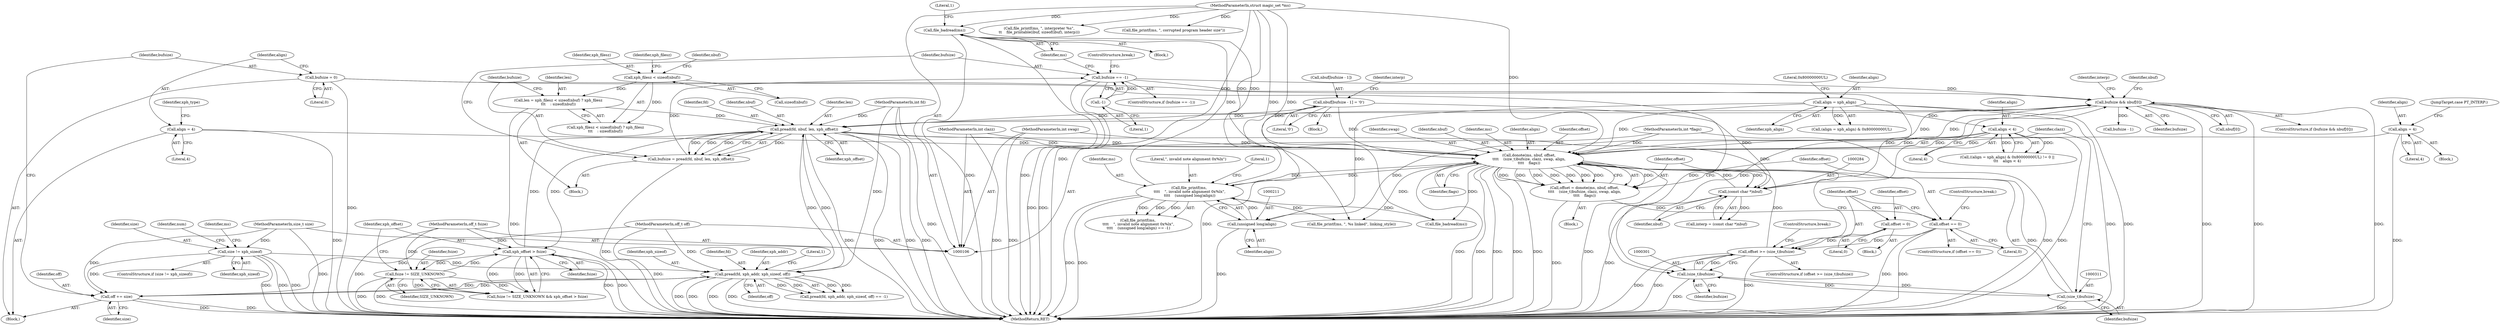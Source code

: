 digraph "0_file_445c8fb0ebff85195be94cd9f7e1df89cade5c7f_0@API" {
"1000245" [label="(Call,file_badread(ms))"];
"1000306" [label="(Call,donote(ms, nbuf, offset,\n\t\t\t\t    (size_t)bufsize, clazz, swap, align,\n\t\t\t\t    flags))"];
"1000207" [label="(Call,file_printf(ms, \n\t\t\t\t    \", invalid note alignment 0x%lx\",\n\t\t\t\t    (unsigned long)align))"];
"1000107" [label="(MethodParameterIn,struct magic_set *ms)"];
"1000210" [label="(Call,(unsigned long)align)"];
"1000196" [label="(Call,align = xph_align)"];
"1000201" [label="(Call,align < 4)"];
"1000283" [label="(Call,(const char *)nbuf)"];
"1000268" [label="(Call,bufsize && nbuf[0])"];
"1000240" [label="(Call,bufsize == -1)"];
"1000232" [label="(Call,bufsize = pread(fd, nbuf, len, xph_offset))"];
"1000234" [label="(Call,pread(fd, nbuf, len, xph_offset))"];
"1000158" [label="(Call,pread(fd, xph_addr, xph_sizeof, off))"];
"1000110" [label="(MethodParameterIn,int fd)"];
"1000135" [label="(Call,size != xph_sizeof)"];
"1000113" [label="(MethodParameterIn,size_t size)"];
"1000171" [label="(Call,off += size)"];
"1000111" [label="(MethodParameterIn,off_t off)"];
"1000274" [label="(Call,nbuf[bufsize - 1] = '\0')"];
"1000222" [label="(Call,len = xph_filesz < sizeof(nbuf) ? xph_filesz\n\t\t\t    : sizeof(nbuf))"];
"1000225" [label="(Call,xph_filesz < sizeof(nbuf))"];
"1000257" [label="(Call,xph_offset > fsize)"];
"1000254" [label="(Call,fsize != SIZE_UNKNOWN)"];
"1000114" [label="(MethodParameterIn,off_t fsize)"];
"1000242" [label="(Call,-1)"];
"1000174" [label="(Call,bufsize = 0)"];
"1000298" [label="(Call,offset >= (size_t)bufsize)"];
"1000292" [label="(Call,offset = 0)"];
"1000318" [label="(Call,offset == 0)"];
"1000304" [label="(Call,offset = donote(ms, nbuf, offset,\n\t\t\t\t    (size_t)bufsize, clazz, swap, align,\n\t\t\t\t    flags))"];
"1000300" [label="(Call,(size_t)bufsize)"];
"1000310" [label="(Call,(size_t)bufsize)"];
"1000108" [label="(MethodParameterIn,int clazz)"];
"1000109" [label="(MethodParameterIn,int swap)"];
"1000177" [label="(Call,align = 4)"];
"1000218" [label="(Call,align = 4)"];
"1000115" [label="(MethodParameterIn,int *flags)"];
"1000281" [label="(Call,interp = (const char *)nbuf)"];
"1000321" [label="(ControlStructure,break;)"];
"1000222" [label="(Call,len = xph_filesz < sizeof(nbuf) ? xph_filesz\n\t\t\t    : sizeof(nbuf))"];
"1000273" [label="(Block,)"];
"1000312" [label="(Identifier,bufsize)"];
"1000240" [label="(Call,bufsize == -1)"];
"1000303" [label="(ControlStructure,break;)"];
"1000219" [label="(Identifier,align)"];
"1000199" [label="(Literal,0x80000000UL)"];
"1000310" [label="(Call,(size_t)bufsize)"];
"1000285" [label="(Identifier,nbuf)"];
"1000109" [label="(MethodParameterIn,int swap)"];
"1000235" [label="(Identifier,fd)"];
"1000327" [label="(Call,file_printf(ms, \", %s linked\", linking_style))"];
"1000257" [label="(Call,xph_offset > fsize)"];
"1000302" [label="(Identifier,bufsize)"];
"1000231" [label="(Identifier,nbuf)"];
"1000110" [label="(MethodParameterIn,int fd)"];
"1000208" [label="(Identifier,ms)"];
"1000300" [label="(Call,(size_t)bufsize)"];
"1000270" [label="(Call,nbuf[0])"];
"1000309" [label="(Identifier,offset)"];
"1000166" [label="(Call,file_badread(ms))"];
"1000202" [label="(Identifier,align)"];
"1000134" [label="(ControlStructure,if (size != xph_sizeof))"];
"1000227" [label="(Call,sizeof(nbuf))"];
"1000172" [label="(Identifier,off)"];
"1000256" [label="(Identifier,SIZE_UNKNOWN)"];
"1000250" [label="(ControlStructure,break;)"];
"1000232" [label="(Call,bufsize = pread(fd, nbuf, len, xph_offset))"];
"1000280" [label="(Literal,'\0')"];
"1000304" [label="(Call,offset = donote(ms, nbuf, offset,\n\t\t\t\t    (size_t)bufsize, clazz, swap, align,\n\t\t\t\t    flags))"];
"1000314" [label="(Identifier,swap)"];
"1000293" [label="(Identifier,offset)"];
"1000258" [label="(Identifier,xph_offset)"];
"1000292" [label="(Call,offset = 0)"];
"1000282" [label="(Identifier,interp)"];
"1000269" [label="(Identifier,bufsize)"];
"1000239" [label="(ControlStructure,if (bufsize == -1))"];
"1000241" [label="(Identifier,bufsize)"];
"1000255" [label="(Identifier,fsize)"];
"1000320" [label="(Literal,0)"];
"1000318" [label="(Call,offset == 0)"];
"1000246" [label="(Identifier,ms)"];
"1000113" [label="(MethodParameterIn,size_t size)"];
"1000316" [label="(Identifier,flags)"];
"1000181" [label="(Identifier,xph_type)"];
"1000223" [label="(Identifier,len)"];
"1000249" [label="(Literal,1)"];
"1000137" [label="(Identifier,xph_sizeof)"];
"1000274" [label="(Call,nbuf[bufsize - 1] = '\0')"];
"1000162" [label="(Identifier,off)"];
"1000276" [label="(Identifier,nbuf)"];
"1000111" [label="(MethodParameterIn,off_t off)"];
"1000135" [label="(Call,size != xph_sizeof)"];
"1000108" [label="(MethodParameterIn,int clazz)"];
"1000204" [label="(Block,)"];
"1000294" [label="(Literal,0)"];
"1000308" [label="(Identifier,nbuf)"];
"1000164" [label="(Literal,1)"];
"1000267" [label="(ControlStructure,if (bufsize && nbuf[0]))"];
"1000171" [label="(Call,off += size)"];
"1000342" [label="(Call,file_printf(ms, \", interpreter %s\",\n\t\t    file_printable(ibuf, sizeof(ibuf), interp)))"];
"1000243" [label="(Literal,1)"];
"1000288" [label="(Identifier,interp)"];
"1000317" [label="(ControlStructure,if (offset == 0))"];
"1000177" [label="(Call,align = 4)"];
"1000242" [label="(Call,-1)"];
"1000244" [label="(Block,)"];
"1000233" [label="(Identifier,bufsize)"];
"1000306" [label="(Call,donote(ms, nbuf, offset,\n\t\t\t\t    (size_t)bufsize, clazz, swap, align,\n\t\t\t\t    flags))"];
"1000238" [label="(Identifier,xph_offset)"];
"1000254" [label="(Call,fsize != SIZE_UNKNOWN)"];
"1000174" [label="(Call,bufsize = 0)"];
"1000158" [label="(Call,pread(fd, xph_addr, xph_sizeof, off))"];
"1000193" [label="(Call,((align = xph_align) & 0x80000000UL) != 0 ||\n\t\t\t    align < 4)"];
"1000114" [label="(MethodParameterIn,off_t fsize)"];
"1000178" [label="(Identifier,align)"];
"1000142" [label="(Identifier,ms)"];
"1000298" [label="(Call,offset >= (size_t)bufsize)"];
"1000226" [label="(Identifier,xph_filesz)"];
"1000206" [label="(Call,file_printf(ms, \n\t\t\t\t    \", invalid note alignment 0x%lx\",\n\t\t\t\t    (unsigned long)align) == -1)"];
"1000115" [label="(MethodParameterIn,int *flags)"];
"1000176" [label="(Literal,0)"];
"1000299" [label="(Identifier,offset)"];
"1000283" [label="(Call,(const char *)nbuf)"];
"1000210" [label="(Call,(unsigned long)align)"];
"1000203" [label="(Literal,4)"];
"1000236" [label="(Identifier,nbuf)"];
"1000161" [label="(Identifier,xph_sizeof)"];
"1000253" [label="(Call,fsize != SIZE_UNKNOWN && xph_offset > fsize)"];
"1000305" [label="(Identifier,offset)"];
"1000201" [label="(Call,align < 4)"];
"1000268" [label="(Call,bufsize && nbuf[0])"];
"1000319" [label="(Identifier,offset)"];
"1000296" [label="(Block,)"];
"1000307" [label="(Identifier,ms)"];
"1000357" [label="(MethodReturn,RET)"];
"1000265" [label="(Block,)"];
"1000220" [label="(Literal,4)"];
"1000245" [label="(Call,file_badread(ms))"];
"1000197" [label="(Identifier,align)"];
"1000313" [label="(Identifier,clazz)"];
"1000209" [label="(Literal,\", invalid note alignment 0x%lx\")"];
"1000157" [label="(Call,pread(fd, xph_addr, xph_sizeof, off) == -1)"];
"1000234" [label="(Call,pread(fd, nbuf, len, xph_offset))"];
"1000107" [label="(MethodParameterIn,struct magic_set *ms)"];
"1000136" [label="(Identifier,size)"];
"1000155" [label="(Block,)"];
"1000212" [label="(Identifier,align)"];
"1000159" [label="(Identifier,fd)"];
"1000218" [label="(Call,align = 4)"];
"1000207" [label="(Call,file_printf(ms, \n\t\t\t\t    \", invalid note alignment 0x%lx\",\n\t\t\t\t    (unsigned long)align))"];
"1000214" [label="(Literal,1)"];
"1000221" [label="(JumpTarget,case PT_INTERP:)"];
"1000315" [label="(Identifier,align)"];
"1000229" [label="(Identifier,xph_filesz)"];
"1000237" [label="(Identifier,len)"];
"1000196" [label="(Call,align = xph_align)"];
"1000152" [label="(Identifier,num)"];
"1000225" [label="(Call,xph_filesz < sizeof(nbuf))"];
"1000195" [label="(Call,(align = xph_align) & 0x80000000UL)"];
"1000275" [label="(Call,nbuf[bufsize - 1])"];
"1000141" [label="(Call,file_printf(ms, \", corrupted program header size\"))"];
"1000173" [label="(Identifier,size)"];
"1000259" [label="(Identifier,fsize)"];
"1000182" [label="(Block,)"];
"1000224" [label="(Call,xph_filesz < sizeof(nbuf) ? xph_filesz\n\t\t\t    : sizeof(nbuf))"];
"1000198" [label="(Identifier,xph_align)"];
"1000297" [label="(ControlStructure,if (offset >= (size_t)bufsize))"];
"1000179" [label="(Literal,4)"];
"1000160" [label="(Identifier,xph_addr)"];
"1000175" [label="(Identifier,bufsize)"];
"1000277" [label="(Call,bufsize - 1)"];
"1000245" -> "1000244"  [label="AST: "];
"1000245" -> "1000246"  [label="CFG: "];
"1000246" -> "1000245"  [label="AST: "];
"1000249" -> "1000245"  [label="CFG: "];
"1000245" -> "1000357"  [label="DDG: "];
"1000245" -> "1000357"  [label="DDG: "];
"1000306" -> "1000245"  [label="DDG: "];
"1000207" -> "1000245"  [label="DDG: "];
"1000107" -> "1000245"  [label="DDG: "];
"1000306" -> "1000304"  [label="AST: "];
"1000306" -> "1000316"  [label="CFG: "];
"1000307" -> "1000306"  [label="AST: "];
"1000308" -> "1000306"  [label="AST: "];
"1000309" -> "1000306"  [label="AST: "];
"1000310" -> "1000306"  [label="AST: "];
"1000313" -> "1000306"  [label="AST: "];
"1000314" -> "1000306"  [label="AST: "];
"1000315" -> "1000306"  [label="AST: "];
"1000316" -> "1000306"  [label="AST: "];
"1000304" -> "1000306"  [label="CFG: "];
"1000306" -> "1000357"  [label="DDG: "];
"1000306" -> "1000357"  [label="DDG: "];
"1000306" -> "1000357"  [label="DDG: "];
"1000306" -> "1000357"  [label="DDG: "];
"1000306" -> "1000357"  [label="DDG: "];
"1000306" -> "1000357"  [label="DDG: "];
"1000306" -> "1000166"  [label="DDG: "];
"1000306" -> "1000207"  [label="DDG: "];
"1000306" -> "1000268"  [label="DDG: "];
"1000306" -> "1000283"  [label="DDG: "];
"1000306" -> "1000304"  [label="DDG: "];
"1000306" -> "1000304"  [label="DDG: "];
"1000306" -> "1000304"  [label="DDG: "];
"1000306" -> "1000304"  [label="DDG: "];
"1000306" -> "1000304"  [label="DDG: "];
"1000306" -> "1000304"  [label="DDG: "];
"1000306" -> "1000304"  [label="DDG: "];
"1000306" -> "1000304"  [label="DDG: "];
"1000207" -> "1000306"  [label="DDG: "];
"1000107" -> "1000306"  [label="DDG: "];
"1000283" -> "1000306"  [label="DDG: "];
"1000268" -> "1000306"  [label="DDG: "];
"1000234" -> "1000306"  [label="DDG: "];
"1000274" -> "1000306"  [label="DDG: "];
"1000298" -> "1000306"  [label="DDG: "];
"1000310" -> "1000306"  [label="DDG: "];
"1000108" -> "1000306"  [label="DDG: "];
"1000109" -> "1000306"  [label="DDG: "];
"1000177" -> "1000306"  [label="DDG: "];
"1000218" -> "1000306"  [label="DDG: "];
"1000196" -> "1000306"  [label="DDG: "];
"1000201" -> "1000306"  [label="DDG: "];
"1000115" -> "1000306"  [label="DDG: "];
"1000306" -> "1000327"  [label="DDG: "];
"1000207" -> "1000206"  [label="AST: "];
"1000207" -> "1000210"  [label="CFG: "];
"1000208" -> "1000207"  [label="AST: "];
"1000209" -> "1000207"  [label="AST: "];
"1000210" -> "1000207"  [label="AST: "];
"1000214" -> "1000207"  [label="CFG: "];
"1000207" -> "1000357"  [label="DDG: "];
"1000207" -> "1000357"  [label="DDG: "];
"1000207" -> "1000166"  [label="DDG: "];
"1000207" -> "1000206"  [label="DDG: "];
"1000207" -> "1000206"  [label="DDG: "];
"1000207" -> "1000206"  [label="DDG: "];
"1000107" -> "1000207"  [label="DDG: "];
"1000210" -> "1000207"  [label="DDG: "];
"1000207" -> "1000327"  [label="DDG: "];
"1000107" -> "1000106"  [label="AST: "];
"1000107" -> "1000357"  [label="DDG: "];
"1000107" -> "1000141"  [label="DDG: "];
"1000107" -> "1000166"  [label="DDG: "];
"1000107" -> "1000327"  [label="DDG: "];
"1000107" -> "1000342"  [label="DDG: "];
"1000210" -> "1000212"  [label="CFG: "];
"1000211" -> "1000210"  [label="AST: "];
"1000212" -> "1000210"  [label="AST: "];
"1000210" -> "1000357"  [label="DDG: "];
"1000196" -> "1000210"  [label="DDG: "];
"1000201" -> "1000210"  [label="DDG: "];
"1000196" -> "1000195"  [label="AST: "];
"1000196" -> "1000198"  [label="CFG: "];
"1000197" -> "1000196"  [label="AST: "];
"1000198" -> "1000196"  [label="AST: "];
"1000199" -> "1000196"  [label="CFG: "];
"1000196" -> "1000357"  [label="DDG: "];
"1000196" -> "1000357"  [label="DDG: "];
"1000196" -> "1000195"  [label="DDG: "];
"1000196" -> "1000201"  [label="DDG: "];
"1000201" -> "1000193"  [label="AST: "];
"1000201" -> "1000203"  [label="CFG: "];
"1000202" -> "1000201"  [label="AST: "];
"1000203" -> "1000201"  [label="AST: "];
"1000193" -> "1000201"  [label="CFG: "];
"1000201" -> "1000357"  [label="DDG: "];
"1000201" -> "1000193"  [label="DDG: "];
"1000201" -> "1000193"  [label="DDG: "];
"1000283" -> "1000281"  [label="AST: "];
"1000283" -> "1000285"  [label="CFG: "];
"1000284" -> "1000283"  [label="AST: "];
"1000285" -> "1000283"  [label="AST: "];
"1000281" -> "1000283"  [label="CFG: "];
"1000283" -> "1000357"  [label="DDG: "];
"1000283" -> "1000268"  [label="DDG: "];
"1000283" -> "1000281"  [label="DDG: "];
"1000268" -> "1000283"  [label="DDG: "];
"1000234" -> "1000283"  [label="DDG: "];
"1000274" -> "1000283"  [label="DDG: "];
"1000268" -> "1000267"  [label="AST: "];
"1000268" -> "1000269"  [label="CFG: "];
"1000268" -> "1000270"  [label="CFG: "];
"1000269" -> "1000268"  [label="AST: "];
"1000270" -> "1000268"  [label="AST: "];
"1000276" -> "1000268"  [label="CFG: "];
"1000288" -> "1000268"  [label="CFG: "];
"1000268" -> "1000357"  [label="DDG: "];
"1000268" -> "1000357"  [label="DDG: "];
"1000268" -> "1000357"  [label="DDG: "];
"1000268" -> "1000234"  [label="DDG: "];
"1000240" -> "1000268"  [label="DDG: "];
"1000174" -> "1000268"  [label="DDG: "];
"1000234" -> "1000268"  [label="DDG: "];
"1000268" -> "1000277"  [label="DDG: "];
"1000240" -> "1000239"  [label="AST: "];
"1000240" -> "1000242"  [label="CFG: "];
"1000241" -> "1000240"  [label="AST: "];
"1000242" -> "1000240"  [label="AST: "];
"1000246" -> "1000240"  [label="CFG: "];
"1000250" -> "1000240"  [label="CFG: "];
"1000240" -> "1000357"  [label="DDG: "];
"1000240" -> "1000357"  [label="DDG: "];
"1000232" -> "1000240"  [label="DDG: "];
"1000242" -> "1000240"  [label="DDG: "];
"1000240" -> "1000300"  [label="DDG: "];
"1000232" -> "1000182"  [label="AST: "];
"1000232" -> "1000234"  [label="CFG: "];
"1000233" -> "1000232"  [label="AST: "];
"1000234" -> "1000232"  [label="AST: "];
"1000241" -> "1000232"  [label="CFG: "];
"1000232" -> "1000357"  [label="DDG: "];
"1000234" -> "1000232"  [label="DDG: "];
"1000234" -> "1000232"  [label="DDG: "];
"1000234" -> "1000232"  [label="DDG: "];
"1000234" -> "1000232"  [label="DDG: "];
"1000234" -> "1000238"  [label="CFG: "];
"1000235" -> "1000234"  [label="AST: "];
"1000236" -> "1000234"  [label="AST: "];
"1000237" -> "1000234"  [label="AST: "];
"1000238" -> "1000234"  [label="AST: "];
"1000234" -> "1000357"  [label="DDG: "];
"1000234" -> "1000357"  [label="DDG: "];
"1000234" -> "1000357"  [label="DDG: "];
"1000234" -> "1000357"  [label="DDG: "];
"1000234" -> "1000158"  [label="DDG: "];
"1000158" -> "1000234"  [label="DDG: "];
"1000110" -> "1000234"  [label="DDG: "];
"1000274" -> "1000234"  [label="DDG: "];
"1000222" -> "1000234"  [label="DDG: "];
"1000257" -> "1000234"  [label="DDG: "];
"1000234" -> "1000257"  [label="DDG: "];
"1000158" -> "1000157"  [label="AST: "];
"1000158" -> "1000162"  [label="CFG: "];
"1000159" -> "1000158"  [label="AST: "];
"1000160" -> "1000158"  [label="AST: "];
"1000161" -> "1000158"  [label="AST: "];
"1000162" -> "1000158"  [label="AST: "];
"1000164" -> "1000158"  [label="CFG: "];
"1000158" -> "1000357"  [label="DDG: "];
"1000158" -> "1000357"  [label="DDG: "];
"1000158" -> "1000357"  [label="DDG: "];
"1000158" -> "1000357"  [label="DDG: "];
"1000158" -> "1000157"  [label="DDG: "];
"1000158" -> "1000157"  [label="DDG: "];
"1000158" -> "1000157"  [label="DDG: "];
"1000158" -> "1000157"  [label="DDG: "];
"1000110" -> "1000158"  [label="DDG: "];
"1000135" -> "1000158"  [label="DDG: "];
"1000171" -> "1000158"  [label="DDG: "];
"1000111" -> "1000158"  [label="DDG: "];
"1000158" -> "1000171"  [label="DDG: "];
"1000110" -> "1000106"  [label="AST: "];
"1000110" -> "1000357"  [label="DDG: "];
"1000135" -> "1000134"  [label="AST: "];
"1000135" -> "1000137"  [label="CFG: "];
"1000136" -> "1000135"  [label="AST: "];
"1000137" -> "1000135"  [label="AST: "];
"1000142" -> "1000135"  [label="CFG: "];
"1000152" -> "1000135"  [label="CFG: "];
"1000135" -> "1000357"  [label="DDG: "];
"1000135" -> "1000357"  [label="DDG: "];
"1000135" -> "1000357"  [label="DDG: "];
"1000113" -> "1000135"  [label="DDG: "];
"1000135" -> "1000171"  [label="DDG: "];
"1000113" -> "1000106"  [label="AST: "];
"1000113" -> "1000357"  [label="DDG: "];
"1000113" -> "1000171"  [label="DDG: "];
"1000171" -> "1000155"  [label="AST: "];
"1000171" -> "1000173"  [label="CFG: "];
"1000172" -> "1000171"  [label="AST: "];
"1000173" -> "1000171"  [label="AST: "];
"1000175" -> "1000171"  [label="CFG: "];
"1000171" -> "1000357"  [label="DDG: "];
"1000171" -> "1000357"  [label="DDG: "];
"1000111" -> "1000171"  [label="DDG: "];
"1000111" -> "1000106"  [label="AST: "];
"1000111" -> "1000357"  [label="DDG: "];
"1000274" -> "1000273"  [label="AST: "];
"1000274" -> "1000280"  [label="CFG: "];
"1000275" -> "1000274"  [label="AST: "];
"1000280" -> "1000274"  [label="AST: "];
"1000282" -> "1000274"  [label="CFG: "];
"1000274" -> "1000357"  [label="DDG: "];
"1000222" -> "1000182"  [label="AST: "];
"1000222" -> "1000224"  [label="CFG: "];
"1000223" -> "1000222"  [label="AST: "];
"1000224" -> "1000222"  [label="AST: "];
"1000233" -> "1000222"  [label="CFG: "];
"1000222" -> "1000357"  [label="DDG: "];
"1000225" -> "1000222"  [label="DDG: "];
"1000225" -> "1000224"  [label="AST: "];
"1000225" -> "1000227"  [label="CFG: "];
"1000226" -> "1000225"  [label="AST: "];
"1000227" -> "1000225"  [label="AST: "];
"1000229" -> "1000225"  [label="CFG: "];
"1000231" -> "1000225"  [label="CFG: "];
"1000225" -> "1000224"  [label="DDG: "];
"1000257" -> "1000253"  [label="AST: "];
"1000257" -> "1000259"  [label="CFG: "];
"1000258" -> "1000257"  [label="AST: "];
"1000259" -> "1000257"  [label="AST: "];
"1000253" -> "1000257"  [label="CFG: "];
"1000257" -> "1000357"  [label="DDG: "];
"1000257" -> "1000357"  [label="DDG: "];
"1000257" -> "1000254"  [label="DDG: "];
"1000257" -> "1000253"  [label="DDG: "];
"1000257" -> "1000253"  [label="DDG: "];
"1000254" -> "1000257"  [label="DDG: "];
"1000114" -> "1000257"  [label="DDG: "];
"1000254" -> "1000253"  [label="AST: "];
"1000254" -> "1000256"  [label="CFG: "];
"1000255" -> "1000254"  [label="AST: "];
"1000256" -> "1000254"  [label="AST: "];
"1000258" -> "1000254"  [label="CFG: "];
"1000253" -> "1000254"  [label="CFG: "];
"1000254" -> "1000357"  [label="DDG: "];
"1000254" -> "1000357"  [label="DDG: "];
"1000254" -> "1000253"  [label="DDG: "];
"1000254" -> "1000253"  [label="DDG: "];
"1000114" -> "1000254"  [label="DDG: "];
"1000114" -> "1000106"  [label="AST: "];
"1000114" -> "1000357"  [label="DDG: "];
"1000242" -> "1000243"  [label="CFG: "];
"1000243" -> "1000242"  [label="AST: "];
"1000174" -> "1000155"  [label="AST: "];
"1000174" -> "1000176"  [label="CFG: "];
"1000175" -> "1000174"  [label="AST: "];
"1000176" -> "1000174"  [label="AST: "];
"1000178" -> "1000174"  [label="CFG: "];
"1000174" -> "1000357"  [label="DDG: "];
"1000174" -> "1000300"  [label="DDG: "];
"1000298" -> "1000297"  [label="AST: "];
"1000298" -> "1000300"  [label="CFG: "];
"1000299" -> "1000298"  [label="AST: "];
"1000300" -> "1000298"  [label="AST: "];
"1000303" -> "1000298"  [label="CFG: "];
"1000305" -> "1000298"  [label="CFG: "];
"1000298" -> "1000357"  [label="DDG: "];
"1000298" -> "1000357"  [label="DDG: "];
"1000298" -> "1000357"  [label="DDG: "];
"1000292" -> "1000298"  [label="DDG: "];
"1000318" -> "1000298"  [label="DDG: "];
"1000300" -> "1000298"  [label="DDG: "];
"1000292" -> "1000265"  [label="AST: "];
"1000292" -> "1000294"  [label="CFG: "];
"1000293" -> "1000292"  [label="AST: "];
"1000294" -> "1000292"  [label="AST: "];
"1000299" -> "1000292"  [label="CFG: "];
"1000318" -> "1000317"  [label="AST: "];
"1000318" -> "1000320"  [label="CFG: "];
"1000319" -> "1000318"  [label="AST: "];
"1000320" -> "1000318"  [label="AST: "];
"1000299" -> "1000318"  [label="CFG: "];
"1000321" -> "1000318"  [label="CFG: "];
"1000318" -> "1000357"  [label="DDG: "];
"1000318" -> "1000357"  [label="DDG: "];
"1000304" -> "1000318"  [label="DDG: "];
"1000304" -> "1000296"  [label="AST: "];
"1000305" -> "1000304"  [label="AST: "];
"1000319" -> "1000304"  [label="CFG: "];
"1000304" -> "1000357"  [label="DDG: "];
"1000300" -> "1000302"  [label="CFG: "];
"1000301" -> "1000300"  [label="AST: "];
"1000302" -> "1000300"  [label="AST: "];
"1000300" -> "1000357"  [label="DDG: "];
"1000310" -> "1000300"  [label="DDG: "];
"1000300" -> "1000310"  [label="DDG: "];
"1000310" -> "1000312"  [label="CFG: "];
"1000311" -> "1000310"  [label="AST: "];
"1000312" -> "1000310"  [label="AST: "];
"1000313" -> "1000310"  [label="CFG: "];
"1000310" -> "1000357"  [label="DDG: "];
"1000108" -> "1000106"  [label="AST: "];
"1000108" -> "1000357"  [label="DDG: "];
"1000109" -> "1000106"  [label="AST: "];
"1000109" -> "1000357"  [label="DDG: "];
"1000177" -> "1000155"  [label="AST: "];
"1000177" -> "1000179"  [label="CFG: "];
"1000178" -> "1000177"  [label="AST: "];
"1000179" -> "1000177"  [label="AST: "];
"1000181" -> "1000177"  [label="CFG: "];
"1000177" -> "1000357"  [label="DDG: "];
"1000218" -> "1000204"  [label="AST: "];
"1000218" -> "1000220"  [label="CFG: "];
"1000219" -> "1000218"  [label="AST: "];
"1000220" -> "1000218"  [label="AST: "];
"1000221" -> "1000218"  [label="CFG: "];
"1000218" -> "1000357"  [label="DDG: "];
"1000115" -> "1000106"  [label="AST: "];
"1000115" -> "1000357"  [label="DDG: "];
}
